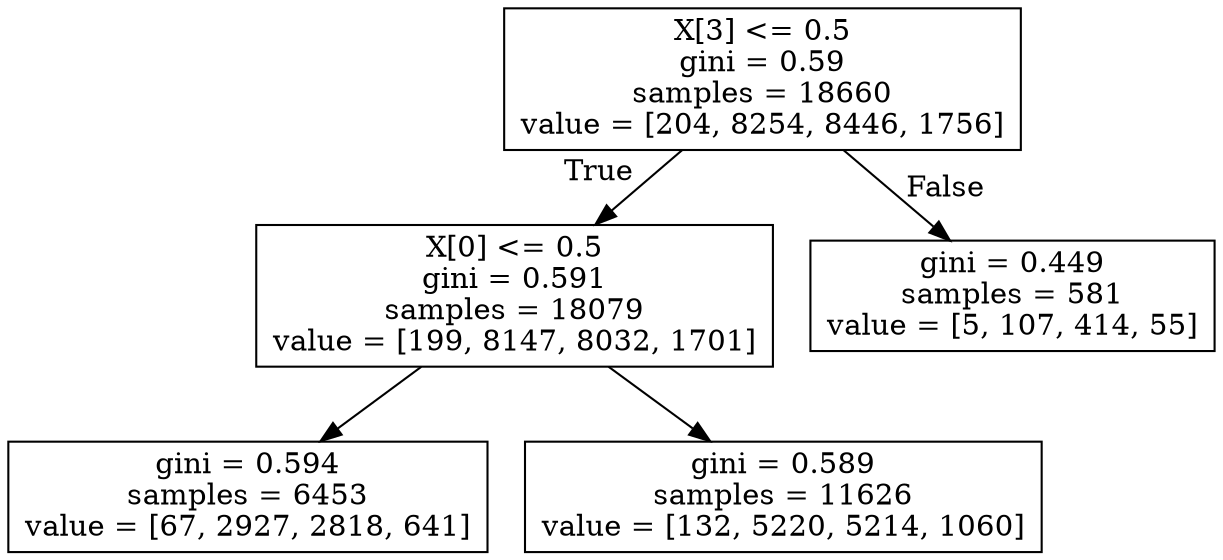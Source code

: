 digraph Tree {
node [shape=box] ;
0 [label="X[3] <= 0.5\ngini = 0.59\nsamples = 18660\nvalue = [204, 8254, 8446, 1756]"] ;
1 [label="X[0] <= 0.5\ngini = 0.591\nsamples = 18079\nvalue = [199, 8147, 8032, 1701]"] ;
0 -> 1 [labeldistance=2.5, labelangle=45, headlabel="True"] ;
2 [label="gini = 0.594\nsamples = 6453\nvalue = [67, 2927, 2818, 641]"] ;
1 -> 2 ;
3 [label="gini = 0.589\nsamples = 11626\nvalue = [132, 5220, 5214, 1060]"] ;
1 -> 3 ;
4 [label="gini = 0.449\nsamples = 581\nvalue = [5, 107, 414, 55]"] ;
0 -> 4 [labeldistance=2.5, labelangle=-45, headlabel="False"] ;
}